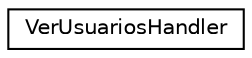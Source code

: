 digraph "Graphical Class Hierarchy"
{
 // INTERACTIVE_SVG=YES
 // LATEX_PDF_SIZE
  edge [fontname="Helvetica",fontsize="10",labelfontname="Helvetica",labelfontsize="10"];
  node [fontname="Helvetica",fontsize="10",shape=record];
  rankdir="LR";
  Node0 [label="VerUsuariosHandler",height=0.2,width=0.4,color="black", fillcolor="white", style="filled",URL="$classVerUsuariosHandler.html",tooltip="Muestra al administrador una lista de cada Usuario registrado y le da la opción de dar de baja a algu..."];
}
